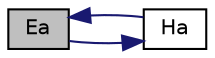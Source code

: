 digraph "Ea"
{
  bgcolor="transparent";
  edge [fontname="Helvetica",fontsize="10",labelfontname="Helvetica",labelfontsize="10"];
  node [fontname="Helvetica",fontsize="10",shape=record];
  rankdir="LR";
  Node1 [label="Ea",height=0.2,width=0.4,color="black", fillcolor="grey75", style="filled" fontcolor="black"];
  Node1 -> Node2 [color="midnightblue",fontsize="10",style="solid",fontname="Helvetica"];
  Node2 [label="Ha",height=0.2,width=0.4,color="black",URL="$EtoHthermo_8H.html#a0dd5147993652b80aaadb62f09a5aae2"];
  Node2 -> Node1 [color="midnightblue",fontsize="10",style="solid",fontname="Helvetica"];
}
